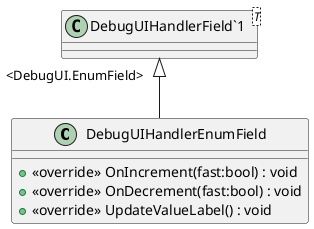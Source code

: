 @startuml
class DebugUIHandlerEnumField {
    + <<override>> OnIncrement(fast:bool) : void
    + <<override>> OnDecrement(fast:bool) : void
    + <<override>> UpdateValueLabel() : void
}
class "DebugUIHandlerField`1"<T> {
}
"DebugUIHandlerField`1" "<DebugUI.EnumField>" <|-- DebugUIHandlerEnumField
@enduml
